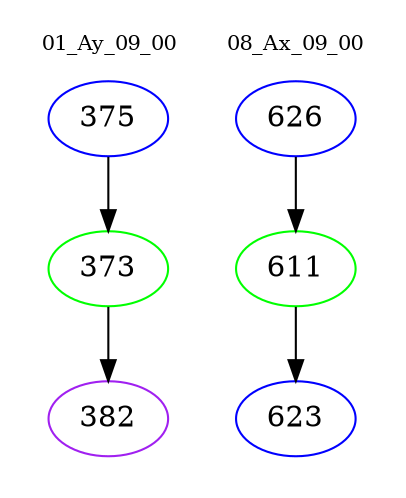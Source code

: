 digraph{
subgraph cluster_0 {
color = white
label = "01_Ay_09_00";
fontsize=10;
T0_375 [label="375", color="blue"]
T0_375 -> T0_373 [color="black"]
T0_373 [label="373", color="green"]
T0_373 -> T0_382 [color="black"]
T0_382 [label="382", color="purple"]
}
subgraph cluster_1 {
color = white
label = "08_Ax_09_00";
fontsize=10;
T1_626 [label="626", color="blue"]
T1_626 -> T1_611 [color="black"]
T1_611 [label="611", color="green"]
T1_611 -> T1_623 [color="black"]
T1_623 [label="623", color="blue"]
}
}
